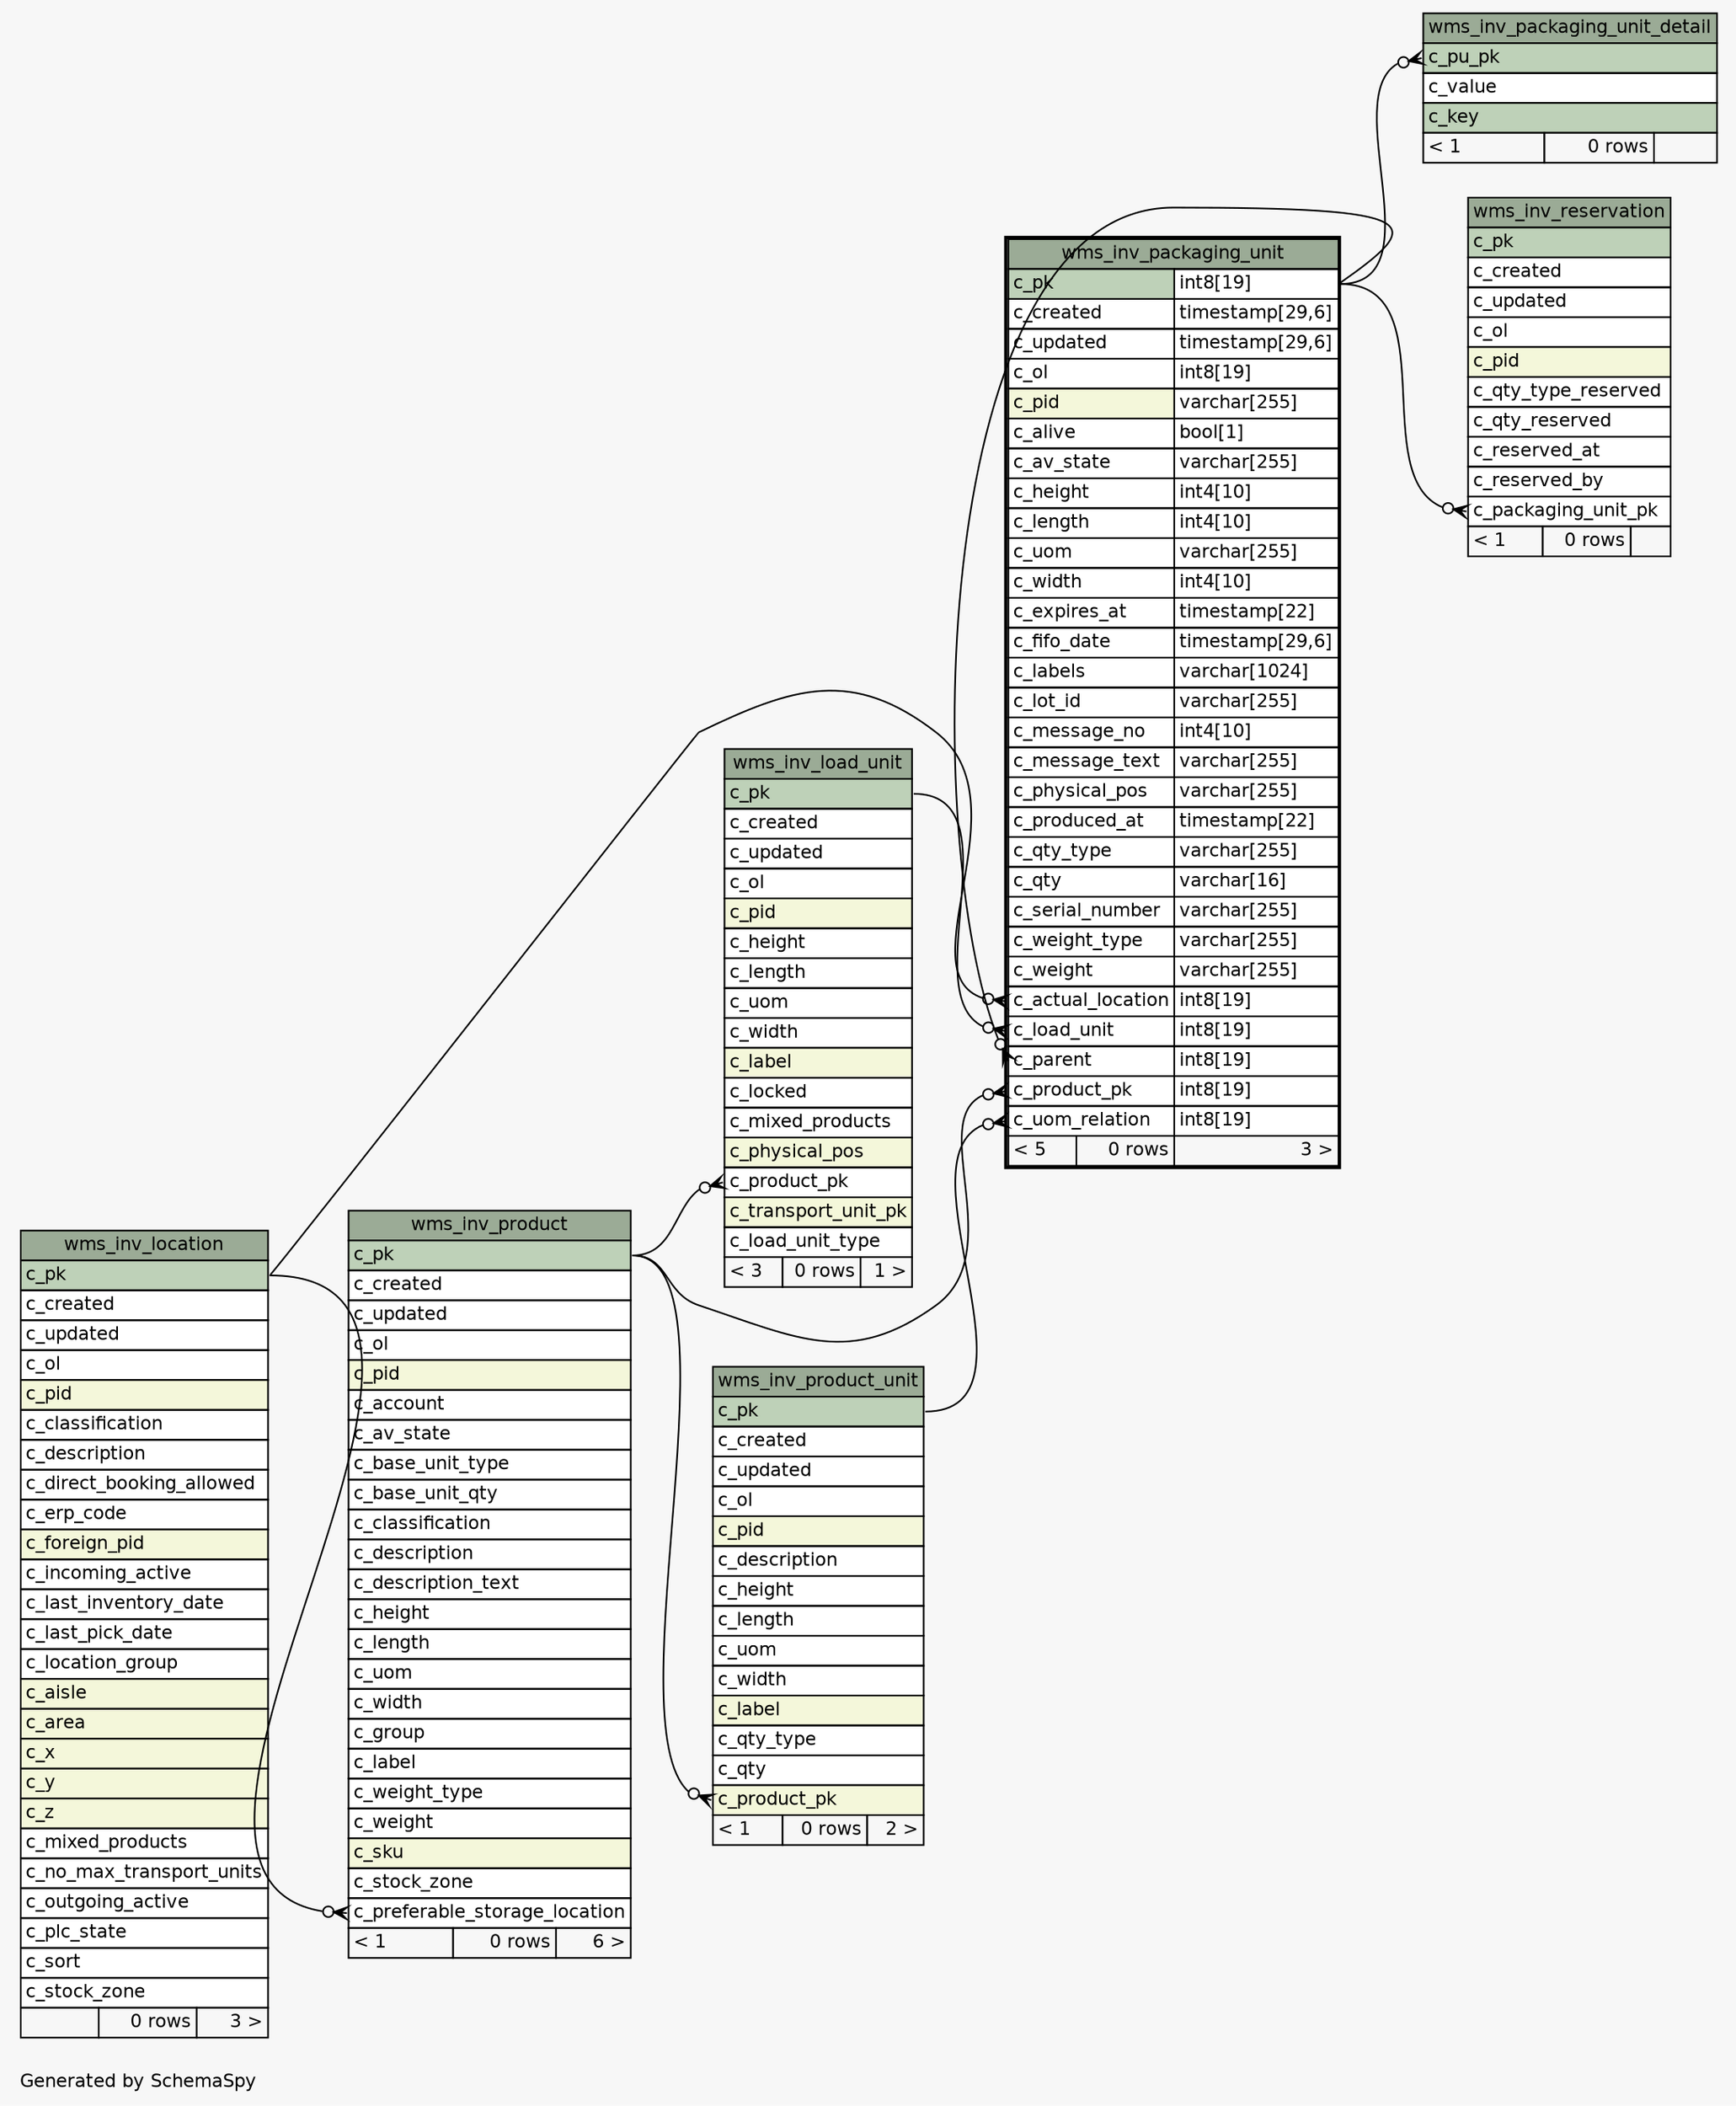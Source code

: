 // dot 7.1.0 on Mac OS X 14.1.1
// SchemaSpy rev Unknown
digraph "oneDegreeRelationshipsDiagram" {
  graph [
    rankdir="RL"
    bgcolor="#f7f7f7"
    label="\nGenerated by SchemaSpy"
    labeljust="l"
    nodesep="0.18"
    ranksep="0.46"
    fontname="Helvetica"
    fontsize="11"
  ];
  node [
    fontname="Helvetica"
    fontsize="11"
    shape="plaintext"
  ];
  edge [
    arrowsize="0.8"
  ];
  "wms_inv_load_unit":"c_product_pk":w -> "wms_inv_product":"c_pk":e [arrowhead=none dir=back arrowtail=crowodot];
  "wms_inv_packaging_unit":"c_actual_location":w -> "wms_inv_location":"c_pk":e [arrowhead=none dir=back arrowtail=crowodot];
  "wms_inv_packaging_unit":"c_load_unit":w -> "wms_inv_load_unit":"c_pk":e [arrowhead=none dir=back arrowtail=crowodot];
  "wms_inv_packaging_unit":"c_parent":w -> "wms_inv_packaging_unit":"c_pk.type":e [arrowhead=none dir=back arrowtail=crowodot];
  "wms_inv_packaging_unit":"c_product_pk":w -> "wms_inv_product":"c_pk":e [arrowhead=none dir=back arrowtail=crowodot];
  "wms_inv_packaging_unit":"c_uom_relation":w -> "wms_inv_product_unit":"c_pk":e [arrowhead=none dir=back arrowtail=crowodot];
  "wms_inv_packaging_unit_detail":"c_pu_pk":w -> "wms_inv_packaging_unit":"c_pk.type":e [arrowhead=none dir=back arrowtail=crowodot];
  "wms_inv_product":"c_preferable_storage_location":w -> "wms_inv_location":"c_pk":e [arrowhead=none dir=back arrowtail=crowodot];
  "wms_inv_product_unit":"c_product_pk":w -> "wms_inv_product":"c_pk":e [arrowhead=none dir=back arrowtail=crowodot];
  "wms_inv_reservation":"c_packaging_unit_pk":w -> "wms_inv_packaging_unit":"c_pk.type":e [arrowhead=none dir=back arrowtail=crowodot];
  "wms_inv_load_unit" [
    label=<
    <TABLE BORDER="0" CELLBORDER="1" CELLSPACING="0" BGCOLOR="#ffffff">
      <TR><TD COLSPAN="3" BGCOLOR="#9bab96" ALIGN="CENTER">wms_inv_load_unit</TD></TR>
      <TR><TD PORT="c_pk" COLSPAN="3" BGCOLOR="#bed1b8" ALIGN="LEFT">c_pk</TD></TR>
      <TR><TD PORT="c_created" COLSPAN="3" ALIGN="LEFT">c_created</TD></TR>
      <TR><TD PORT="c_updated" COLSPAN="3" ALIGN="LEFT">c_updated</TD></TR>
      <TR><TD PORT="c_ol" COLSPAN="3" ALIGN="LEFT">c_ol</TD></TR>
      <TR><TD PORT="c_pid" COLSPAN="3" BGCOLOR="#f4f7da" ALIGN="LEFT">c_pid</TD></TR>
      <TR><TD PORT="c_height" COLSPAN="3" ALIGN="LEFT">c_height</TD></TR>
      <TR><TD PORT="c_length" COLSPAN="3" ALIGN="LEFT">c_length</TD></TR>
      <TR><TD PORT="c_uom" COLSPAN="3" ALIGN="LEFT">c_uom</TD></TR>
      <TR><TD PORT="c_width" COLSPAN="3" ALIGN="LEFT">c_width</TD></TR>
      <TR><TD PORT="c_label" COLSPAN="3" BGCOLOR="#f4f7da" ALIGN="LEFT">c_label</TD></TR>
      <TR><TD PORT="c_locked" COLSPAN="3" ALIGN="LEFT">c_locked</TD></TR>
      <TR><TD PORT="c_mixed_products" COLSPAN="3" ALIGN="LEFT">c_mixed_products</TD></TR>
      <TR><TD PORT="c_physical_pos" COLSPAN="3" BGCOLOR="#f4f7da" ALIGN="LEFT">c_physical_pos</TD></TR>
      <TR><TD PORT="c_product_pk" COLSPAN="3" ALIGN="LEFT">c_product_pk</TD></TR>
      <TR><TD PORT="c_transport_unit_pk" COLSPAN="3" BGCOLOR="#f4f7da" ALIGN="LEFT">c_transport_unit_pk</TD></TR>
      <TR><TD PORT="c_load_unit_type" COLSPAN="3" ALIGN="LEFT">c_load_unit_type</TD></TR>
      <TR><TD ALIGN="LEFT" BGCOLOR="#f7f7f7">&lt; 3</TD><TD ALIGN="RIGHT" BGCOLOR="#f7f7f7">0 rows</TD><TD ALIGN="RIGHT" BGCOLOR="#f7f7f7">1 &gt;</TD></TR>
    </TABLE>>
    URL="wms_inv_load_unit.html"
    tooltip="wms_inv_load_unit"
  ];
  "wms_inv_location" [
    label=<
    <TABLE BORDER="0" CELLBORDER="1" CELLSPACING="0" BGCOLOR="#ffffff">
      <TR><TD COLSPAN="3" BGCOLOR="#9bab96" ALIGN="CENTER">wms_inv_location</TD></TR>
      <TR><TD PORT="c_pk" COLSPAN="3" BGCOLOR="#bed1b8" ALIGN="LEFT">c_pk</TD></TR>
      <TR><TD PORT="c_created" COLSPAN="3" ALIGN="LEFT">c_created</TD></TR>
      <TR><TD PORT="c_updated" COLSPAN="3" ALIGN="LEFT">c_updated</TD></TR>
      <TR><TD PORT="c_ol" COLSPAN="3" ALIGN="LEFT">c_ol</TD></TR>
      <TR><TD PORT="c_pid" COLSPAN="3" BGCOLOR="#f4f7da" ALIGN="LEFT">c_pid</TD></TR>
      <TR><TD PORT="c_classification" COLSPAN="3" ALIGN="LEFT">c_classification</TD></TR>
      <TR><TD PORT="c_description" COLSPAN="3" ALIGN="LEFT">c_description</TD></TR>
      <TR><TD PORT="c_direct_booking_allowed" COLSPAN="3" ALIGN="LEFT">c_direct_booking_allowed</TD></TR>
      <TR><TD PORT="c_erp_code" COLSPAN="3" ALIGN="LEFT">c_erp_code</TD></TR>
      <TR><TD PORT="c_foreign_pid" COLSPAN="3" BGCOLOR="#f4f7da" ALIGN="LEFT">c_foreign_pid</TD></TR>
      <TR><TD PORT="c_incoming_active" COLSPAN="3" ALIGN="LEFT">c_incoming_active</TD></TR>
      <TR><TD PORT="c_last_inventory_date" COLSPAN="3" ALIGN="LEFT">c_last_inventory_date</TD></TR>
      <TR><TD PORT="c_last_pick_date" COLSPAN="3" ALIGN="LEFT">c_last_pick_date</TD></TR>
      <TR><TD PORT="c_location_group" COLSPAN="3" ALIGN="LEFT">c_location_group</TD></TR>
      <TR><TD PORT="c_aisle" COLSPAN="3" BGCOLOR="#f4f7da" ALIGN="LEFT">c_aisle</TD></TR>
      <TR><TD PORT="c_area" COLSPAN="3" BGCOLOR="#f4f7da" ALIGN="LEFT">c_area</TD></TR>
      <TR><TD PORT="c_x" COLSPAN="3" BGCOLOR="#f4f7da" ALIGN="LEFT">c_x</TD></TR>
      <TR><TD PORT="c_y" COLSPAN="3" BGCOLOR="#f4f7da" ALIGN="LEFT">c_y</TD></TR>
      <TR><TD PORT="c_z" COLSPAN="3" BGCOLOR="#f4f7da" ALIGN="LEFT">c_z</TD></TR>
      <TR><TD PORT="c_mixed_products" COLSPAN="3" ALIGN="LEFT">c_mixed_products</TD></TR>
      <TR><TD PORT="c_no_max_transport_units" COLSPAN="3" ALIGN="LEFT">c_no_max_transport_units</TD></TR>
      <TR><TD PORT="c_outgoing_active" COLSPAN="3" ALIGN="LEFT">c_outgoing_active</TD></TR>
      <TR><TD PORT="c_plc_state" COLSPAN="3" ALIGN="LEFT">c_plc_state</TD></TR>
      <TR><TD PORT="c_sort" COLSPAN="3" ALIGN="LEFT">c_sort</TD></TR>
      <TR><TD PORT="c_stock_zone" COLSPAN="3" ALIGN="LEFT">c_stock_zone</TD></TR>
      <TR><TD ALIGN="LEFT" BGCOLOR="#f7f7f7">  </TD><TD ALIGN="RIGHT" BGCOLOR="#f7f7f7">0 rows</TD><TD ALIGN="RIGHT" BGCOLOR="#f7f7f7">3 &gt;</TD></TR>
    </TABLE>>
    URL="wms_inv_location.html"
    tooltip="wms_inv_location"
  ];
  "wms_inv_packaging_unit" [
    label=<
    <TABLE BORDER="2" CELLBORDER="1" CELLSPACING="0" BGCOLOR="#ffffff">
      <TR><TD COLSPAN="3" BGCOLOR="#9bab96" ALIGN="CENTER">wms_inv_packaging_unit</TD></TR>
      <TR><TD PORT="c_pk" COLSPAN="2" BGCOLOR="#bed1b8" ALIGN="LEFT">c_pk</TD><TD PORT="c_pk.type" ALIGN="LEFT">int8[19]</TD></TR>
      <TR><TD PORT="c_created" COLSPAN="2" ALIGN="LEFT">c_created</TD><TD PORT="c_created.type" ALIGN="LEFT">timestamp[29,6]</TD></TR>
      <TR><TD PORT="c_updated" COLSPAN="2" ALIGN="LEFT">c_updated</TD><TD PORT="c_updated.type" ALIGN="LEFT">timestamp[29,6]</TD></TR>
      <TR><TD PORT="c_ol" COLSPAN="2" ALIGN="LEFT">c_ol</TD><TD PORT="c_ol.type" ALIGN="LEFT">int8[19]</TD></TR>
      <TR><TD PORT="c_pid" COLSPAN="2" BGCOLOR="#f4f7da" ALIGN="LEFT">c_pid</TD><TD PORT="c_pid.type" ALIGN="LEFT">varchar[255]</TD></TR>
      <TR><TD PORT="c_alive" COLSPAN="2" ALIGN="LEFT">c_alive</TD><TD PORT="c_alive.type" ALIGN="LEFT">bool[1]</TD></TR>
      <TR><TD PORT="c_av_state" COLSPAN="2" ALIGN="LEFT">c_av_state</TD><TD PORT="c_av_state.type" ALIGN="LEFT">varchar[255]</TD></TR>
      <TR><TD PORT="c_height" COLSPAN="2" ALIGN="LEFT">c_height</TD><TD PORT="c_height.type" ALIGN="LEFT">int4[10]</TD></TR>
      <TR><TD PORT="c_length" COLSPAN="2" ALIGN="LEFT">c_length</TD><TD PORT="c_length.type" ALIGN="LEFT">int4[10]</TD></TR>
      <TR><TD PORT="c_uom" COLSPAN="2" ALIGN="LEFT">c_uom</TD><TD PORT="c_uom.type" ALIGN="LEFT">varchar[255]</TD></TR>
      <TR><TD PORT="c_width" COLSPAN="2" ALIGN="LEFT">c_width</TD><TD PORT="c_width.type" ALIGN="LEFT">int4[10]</TD></TR>
      <TR><TD PORT="c_expires_at" COLSPAN="2" ALIGN="LEFT">c_expires_at</TD><TD PORT="c_expires_at.type" ALIGN="LEFT">timestamp[22]</TD></TR>
      <TR><TD PORT="c_fifo_date" COLSPAN="2" ALIGN="LEFT">c_fifo_date</TD><TD PORT="c_fifo_date.type" ALIGN="LEFT">timestamp[29,6]</TD></TR>
      <TR><TD PORT="c_labels" COLSPAN="2" ALIGN="LEFT">c_labels</TD><TD PORT="c_labels.type" ALIGN="LEFT">varchar[1024]</TD></TR>
      <TR><TD PORT="c_lot_id" COLSPAN="2" ALIGN="LEFT">c_lot_id</TD><TD PORT="c_lot_id.type" ALIGN="LEFT">varchar[255]</TD></TR>
      <TR><TD PORT="c_message_no" COLSPAN="2" ALIGN="LEFT">c_message_no</TD><TD PORT="c_message_no.type" ALIGN="LEFT">int4[10]</TD></TR>
      <TR><TD PORT="c_message_text" COLSPAN="2" ALIGN="LEFT">c_message_text</TD><TD PORT="c_message_text.type" ALIGN="LEFT">varchar[255]</TD></TR>
      <TR><TD PORT="c_physical_pos" COLSPAN="2" ALIGN="LEFT">c_physical_pos</TD><TD PORT="c_physical_pos.type" ALIGN="LEFT">varchar[255]</TD></TR>
      <TR><TD PORT="c_produced_at" COLSPAN="2" ALIGN="LEFT">c_produced_at</TD><TD PORT="c_produced_at.type" ALIGN="LEFT">timestamp[22]</TD></TR>
      <TR><TD PORT="c_qty_type" COLSPAN="2" ALIGN="LEFT">c_qty_type</TD><TD PORT="c_qty_type.type" ALIGN="LEFT">varchar[255]</TD></TR>
      <TR><TD PORT="c_qty" COLSPAN="2" ALIGN="LEFT">c_qty</TD><TD PORT="c_qty.type" ALIGN="LEFT">varchar[16]</TD></TR>
      <TR><TD PORT="c_serial_number" COLSPAN="2" ALIGN="LEFT">c_serial_number</TD><TD PORT="c_serial_number.type" ALIGN="LEFT">varchar[255]</TD></TR>
      <TR><TD PORT="c_weight_type" COLSPAN="2" ALIGN="LEFT">c_weight_type</TD><TD PORT="c_weight_type.type" ALIGN="LEFT">varchar[255]</TD></TR>
      <TR><TD PORT="c_weight" COLSPAN="2" ALIGN="LEFT">c_weight</TD><TD PORT="c_weight.type" ALIGN="LEFT">varchar[255]</TD></TR>
      <TR><TD PORT="c_actual_location" COLSPAN="2" ALIGN="LEFT">c_actual_location</TD><TD PORT="c_actual_location.type" ALIGN="LEFT">int8[19]</TD></TR>
      <TR><TD PORT="c_load_unit" COLSPAN="2" ALIGN="LEFT">c_load_unit</TD><TD PORT="c_load_unit.type" ALIGN="LEFT">int8[19]</TD></TR>
      <TR><TD PORT="c_parent" COLSPAN="2" ALIGN="LEFT">c_parent</TD><TD PORT="c_parent.type" ALIGN="LEFT">int8[19]</TD></TR>
      <TR><TD PORT="c_product_pk" COLSPAN="2" ALIGN="LEFT">c_product_pk</TD><TD PORT="c_product_pk.type" ALIGN="LEFT">int8[19]</TD></TR>
      <TR><TD PORT="c_uom_relation" COLSPAN="2" ALIGN="LEFT">c_uom_relation</TD><TD PORT="c_uom_relation.type" ALIGN="LEFT">int8[19]</TD></TR>
      <TR><TD ALIGN="LEFT" BGCOLOR="#f7f7f7">&lt; 5</TD><TD ALIGN="RIGHT" BGCOLOR="#f7f7f7">0 rows</TD><TD ALIGN="RIGHT" BGCOLOR="#f7f7f7">3 &gt;</TD></TR>
    </TABLE>>
    URL="wms_inv_packaging_unit.html"
    tooltip="wms_inv_packaging_unit"
  ];
  "wms_inv_packaging_unit_detail" [
    label=<
    <TABLE BORDER="0" CELLBORDER="1" CELLSPACING="0" BGCOLOR="#ffffff">
      <TR><TD COLSPAN="3" BGCOLOR="#9bab96" ALIGN="CENTER">wms_inv_packaging_unit_detail</TD></TR>
      <TR><TD PORT="c_pu_pk" COLSPAN="3" BGCOLOR="#bed1b8" ALIGN="LEFT">c_pu_pk</TD></TR>
      <TR><TD PORT="c_value" COLSPAN="3" ALIGN="LEFT">c_value</TD></TR>
      <TR><TD PORT="c_key" COLSPAN="3" BGCOLOR="#bed1b8" ALIGN="LEFT">c_key</TD></TR>
      <TR><TD ALIGN="LEFT" BGCOLOR="#f7f7f7">&lt; 1</TD><TD ALIGN="RIGHT" BGCOLOR="#f7f7f7">0 rows</TD><TD ALIGN="RIGHT" BGCOLOR="#f7f7f7">  </TD></TR>
    </TABLE>>
    URL="wms_inv_packaging_unit_detail.html"
    tooltip="wms_inv_packaging_unit_detail"
  ];
  "wms_inv_product" [
    label=<
    <TABLE BORDER="0" CELLBORDER="1" CELLSPACING="0" BGCOLOR="#ffffff">
      <TR><TD COLSPAN="3" BGCOLOR="#9bab96" ALIGN="CENTER">wms_inv_product</TD></TR>
      <TR><TD PORT="c_pk" COLSPAN="3" BGCOLOR="#bed1b8" ALIGN="LEFT">c_pk</TD></TR>
      <TR><TD PORT="c_created" COLSPAN="3" ALIGN="LEFT">c_created</TD></TR>
      <TR><TD PORT="c_updated" COLSPAN="3" ALIGN="LEFT">c_updated</TD></TR>
      <TR><TD PORT="c_ol" COLSPAN="3" ALIGN="LEFT">c_ol</TD></TR>
      <TR><TD PORT="c_pid" COLSPAN="3" BGCOLOR="#f4f7da" ALIGN="LEFT">c_pid</TD></TR>
      <TR><TD PORT="c_account" COLSPAN="3" ALIGN="LEFT">c_account</TD></TR>
      <TR><TD PORT="c_av_state" COLSPAN="3" ALIGN="LEFT">c_av_state</TD></TR>
      <TR><TD PORT="c_base_unit_type" COLSPAN="3" ALIGN="LEFT">c_base_unit_type</TD></TR>
      <TR><TD PORT="c_base_unit_qty" COLSPAN="3" ALIGN="LEFT">c_base_unit_qty</TD></TR>
      <TR><TD PORT="c_classification" COLSPAN="3" ALIGN="LEFT">c_classification</TD></TR>
      <TR><TD PORT="c_description" COLSPAN="3" ALIGN="LEFT">c_description</TD></TR>
      <TR><TD PORT="c_description_text" COLSPAN="3" ALIGN="LEFT">c_description_text</TD></TR>
      <TR><TD PORT="c_height" COLSPAN="3" ALIGN="LEFT">c_height</TD></TR>
      <TR><TD PORT="c_length" COLSPAN="3" ALIGN="LEFT">c_length</TD></TR>
      <TR><TD PORT="c_uom" COLSPAN="3" ALIGN="LEFT">c_uom</TD></TR>
      <TR><TD PORT="c_width" COLSPAN="3" ALIGN="LEFT">c_width</TD></TR>
      <TR><TD PORT="c_group" COLSPAN="3" ALIGN="LEFT">c_group</TD></TR>
      <TR><TD PORT="c_label" COLSPAN="3" ALIGN="LEFT">c_label</TD></TR>
      <TR><TD PORT="c_weight_type" COLSPAN="3" ALIGN="LEFT">c_weight_type</TD></TR>
      <TR><TD PORT="c_weight" COLSPAN="3" ALIGN="LEFT">c_weight</TD></TR>
      <TR><TD PORT="c_sku" COLSPAN="3" BGCOLOR="#f4f7da" ALIGN="LEFT">c_sku</TD></TR>
      <TR><TD PORT="c_stock_zone" COLSPAN="3" ALIGN="LEFT">c_stock_zone</TD></TR>
      <TR><TD PORT="c_preferable_storage_location" COLSPAN="3" ALIGN="LEFT">c_preferable_storage_location</TD></TR>
      <TR><TD ALIGN="LEFT" BGCOLOR="#f7f7f7">&lt; 1</TD><TD ALIGN="RIGHT" BGCOLOR="#f7f7f7">0 rows</TD><TD ALIGN="RIGHT" BGCOLOR="#f7f7f7">6 &gt;</TD></TR>
    </TABLE>>
    URL="wms_inv_product.html"
    tooltip="wms_inv_product"
  ];
  "wms_inv_product_unit" [
    label=<
    <TABLE BORDER="0" CELLBORDER="1" CELLSPACING="0" BGCOLOR="#ffffff">
      <TR><TD COLSPAN="3" BGCOLOR="#9bab96" ALIGN="CENTER">wms_inv_product_unit</TD></TR>
      <TR><TD PORT="c_pk" COLSPAN="3" BGCOLOR="#bed1b8" ALIGN="LEFT">c_pk</TD></TR>
      <TR><TD PORT="c_created" COLSPAN="3" ALIGN="LEFT">c_created</TD></TR>
      <TR><TD PORT="c_updated" COLSPAN="3" ALIGN="LEFT">c_updated</TD></TR>
      <TR><TD PORT="c_ol" COLSPAN="3" ALIGN="LEFT">c_ol</TD></TR>
      <TR><TD PORT="c_pid" COLSPAN="3" BGCOLOR="#f4f7da" ALIGN="LEFT">c_pid</TD></TR>
      <TR><TD PORT="c_description" COLSPAN="3" ALIGN="LEFT">c_description</TD></TR>
      <TR><TD PORT="c_height" COLSPAN="3" ALIGN="LEFT">c_height</TD></TR>
      <TR><TD PORT="c_length" COLSPAN="3" ALIGN="LEFT">c_length</TD></TR>
      <TR><TD PORT="c_uom" COLSPAN="3" ALIGN="LEFT">c_uom</TD></TR>
      <TR><TD PORT="c_width" COLSPAN="3" ALIGN="LEFT">c_width</TD></TR>
      <TR><TD PORT="c_label" COLSPAN="3" BGCOLOR="#f4f7da" ALIGN="LEFT">c_label</TD></TR>
      <TR><TD PORT="c_qty_type" COLSPAN="3" ALIGN="LEFT">c_qty_type</TD></TR>
      <TR><TD PORT="c_qty" COLSPAN="3" ALIGN="LEFT">c_qty</TD></TR>
      <TR><TD PORT="c_product_pk" COLSPAN="3" BGCOLOR="#f4f7da" ALIGN="LEFT">c_product_pk</TD></TR>
      <TR><TD ALIGN="LEFT" BGCOLOR="#f7f7f7">&lt; 1</TD><TD ALIGN="RIGHT" BGCOLOR="#f7f7f7">0 rows</TD><TD ALIGN="RIGHT" BGCOLOR="#f7f7f7">2 &gt;</TD></TR>
    </TABLE>>
    URL="wms_inv_product_unit.html"
    tooltip="wms_inv_product_unit"
  ];
  "wms_inv_reservation" [
    label=<
    <TABLE BORDER="0" CELLBORDER="1" CELLSPACING="0" BGCOLOR="#ffffff">
      <TR><TD COLSPAN="3" BGCOLOR="#9bab96" ALIGN="CENTER">wms_inv_reservation</TD></TR>
      <TR><TD PORT="c_pk" COLSPAN="3" BGCOLOR="#bed1b8" ALIGN="LEFT">c_pk</TD></TR>
      <TR><TD PORT="c_created" COLSPAN="3" ALIGN="LEFT">c_created</TD></TR>
      <TR><TD PORT="c_updated" COLSPAN="3" ALIGN="LEFT">c_updated</TD></TR>
      <TR><TD PORT="c_ol" COLSPAN="3" ALIGN="LEFT">c_ol</TD></TR>
      <TR><TD PORT="c_pid" COLSPAN="3" BGCOLOR="#f4f7da" ALIGN="LEFT">c_pid</TD></TR>
      <TR><TD PORT="c_qty_type_reserved" COLSPAN="3" ALIGN="LEFT">c_qty_type_reserved</TD></TR>
      <TR><TD PORT="c_qty_reserved" COLSPAN="3" ALIGN="LEFT">c_qty_reserved</TD></TR>
      <TR><TD PORT="c_reserved_at" COLSPAN="3" ALIGN="LEFT">c_reserved_at</TD></TR>
      <TR><TD PORT="c_reserved_by" COLSPAN="3" ALIGN="LEFT">c_reserved_by</TD></TR>
      <TR><TD PORT="c_packaging_unit_pk" COLSPAN="3" ALIGN="LEFT">c_packaging_unit_pk</TD></TR>
      <TR><TD ALIGN="LEFT" BGCOLOR="#f7f7f7">&lt; 1</TD><TD ALIGN="RIGHT" BGCOLOR="#f7f7f7">0 rows</TD><TD ALIGN="RIGHT" BGCOLOR="#f7f7f7">  </TD></TR>
    </TABLE>>
    URL="wms_inv_reservation.html"
    tooltip="wms_inv_reservation"
  ];
}
